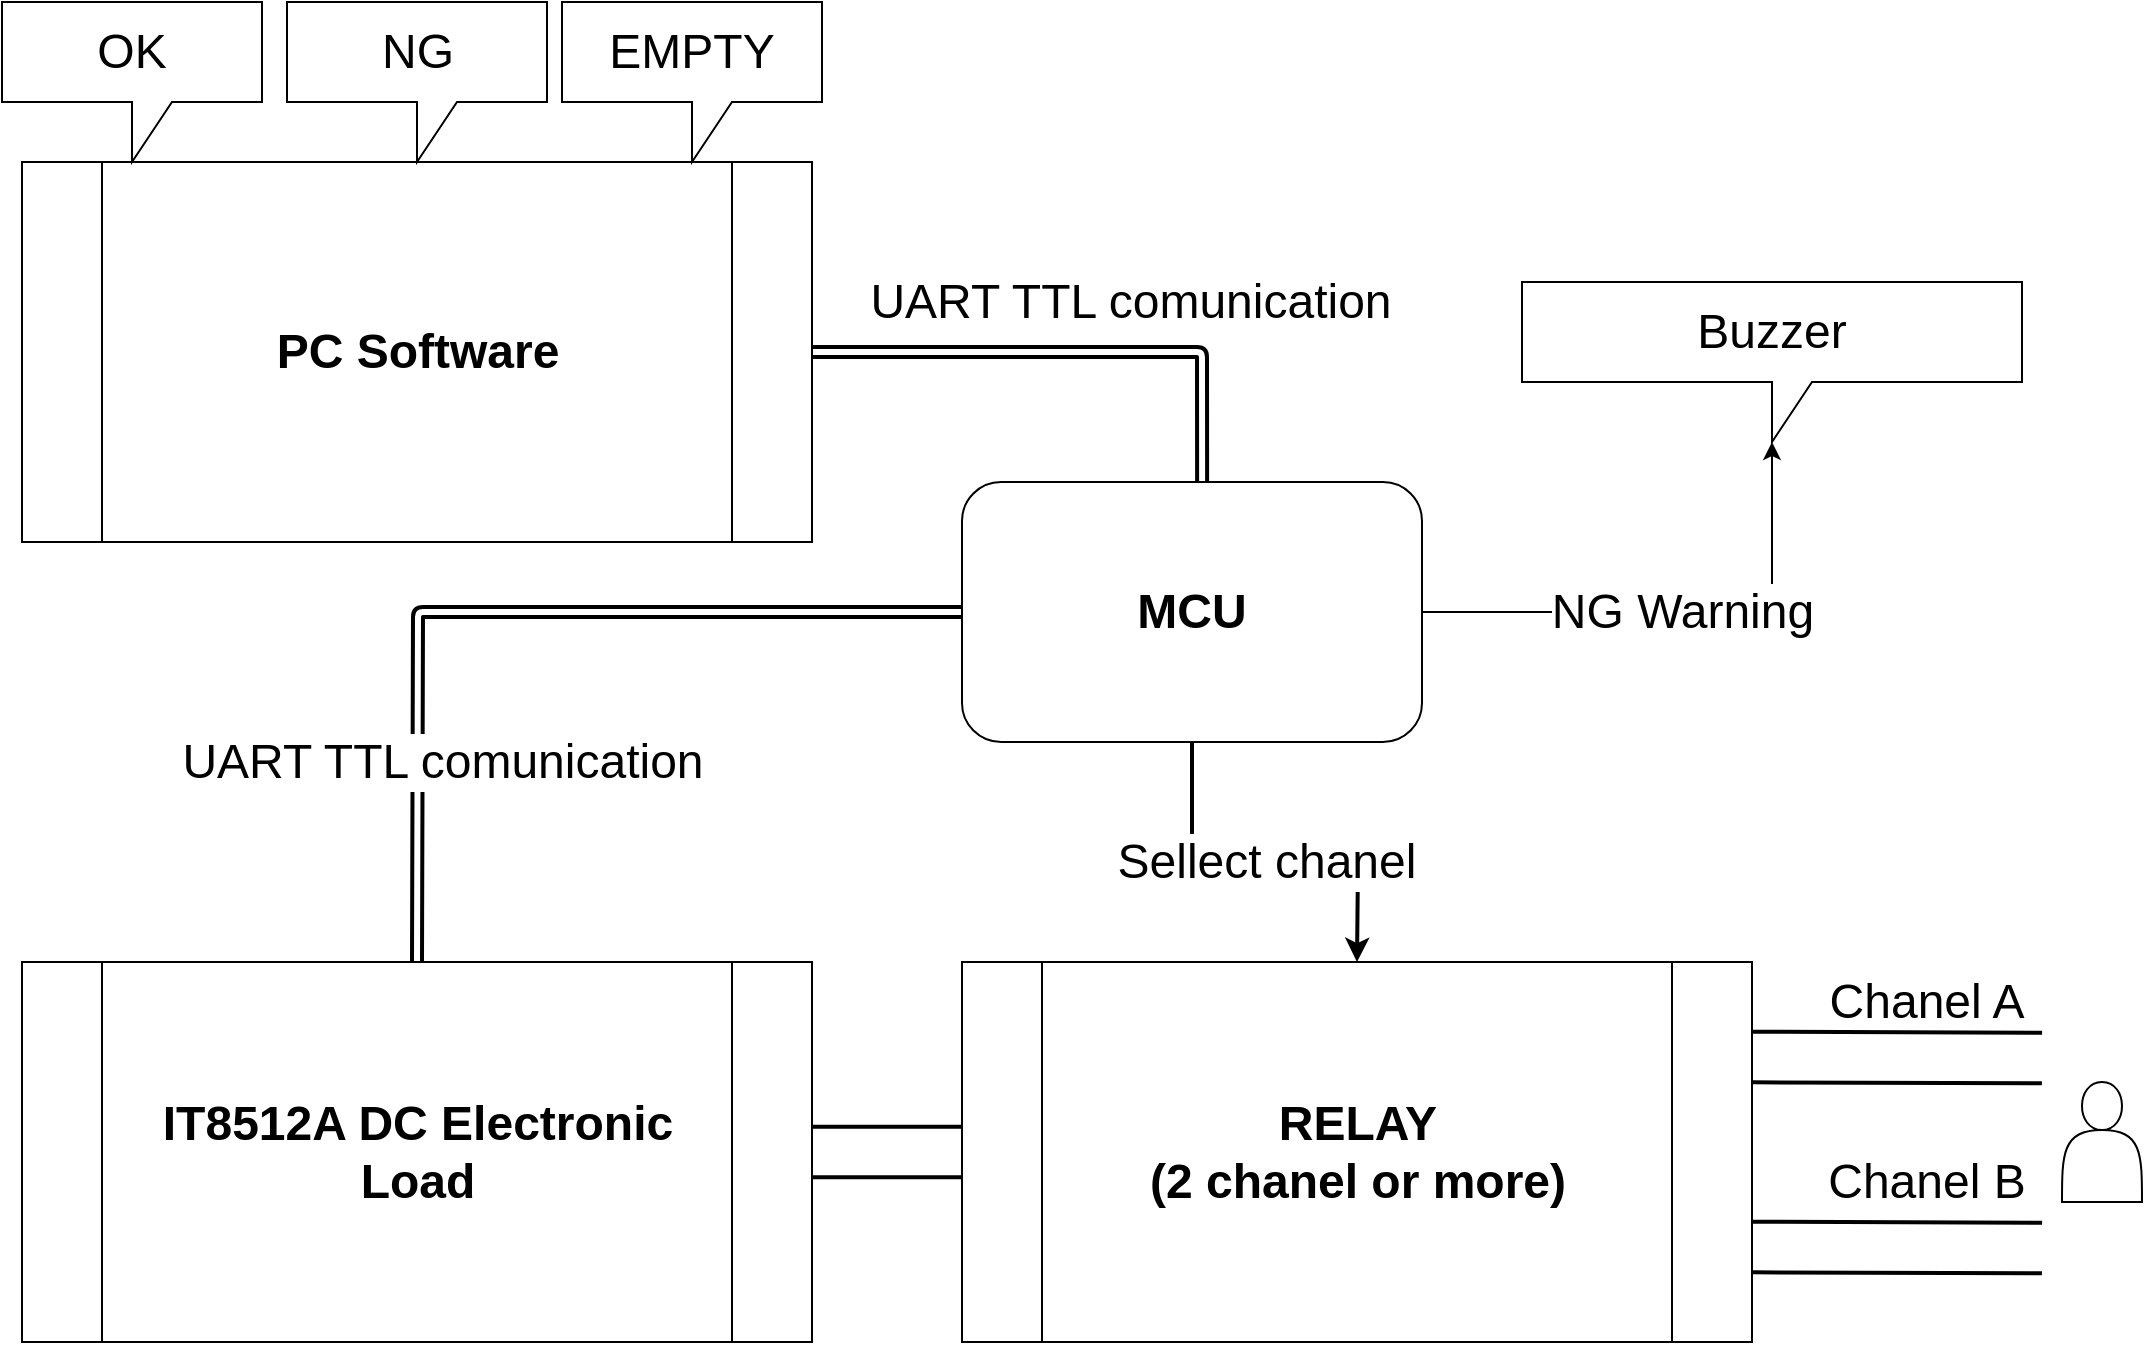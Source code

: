 <mxfile version="13.6.10" type="device"><diagram name="Page-1" id="74e2e168-ea6b-b213-b513-2b3c1d86103e"><mxGraphModel dx="1673" dy="946" grid="1" gridSize="10" guides="1" tooltips="1" connect="1" arrows="1" fold="1" page="1" pageScale="1" pageWidth="1100" pageHeight="850" background="#ffffff" math="0" shadow="0"><root><mxCell id="0"/><mxCell id="1" parent="0"/><mxCell id="amU8NqquGEIIjbm4G-X2-2" value="&lt;b style=&quot;font-size: 24px&quot;&gt;MCU&lt;br&gt;&lt;/b&gt;" style="rounded=1;whiteSpace=wrap;html=1;" vertex="1" parent="1"><mxGeometry x="495" y="320" width="230" height="130" as="geometry"/></mxCell><mxCell id="amU8NqquGEIIjbm4G-X2-3" value="&lt;font style=&quot;font-size: 24px&quot;&gt;Buzzer&lt;/font&gt;" style="shape=callout;whiteSpace=wrap;html=1;perimeter=calloutPerimeter;" vertex="1" parent="1"><mxGeometry x="775" y="220" width="250" height="80" as="geometry"/></mxCell><mxCell id="amU8NqquGEIIjbm4G-X2-5" value="&lt;font style=&quot;font-size: 24px&quot;&gt;NG Warning&lt;/font&gt;" style="endArrow=classic;html=1;exitX=1;exitY=0.5;exitDx=0;exitDy=0;entryX=0;entryY=0;entryDx=125.0;entryDy=80;entryPerimeter=0;" edge="1" parent="1" source="amU8NqquGEIIjbm4G-X2-2" target="amU8NqquGEIIjbm4G-X2-3"><mxGeometry width="50" height="50" relative="1" as="geometry"><mxPoint x="825" y="400" as="sourcePoint"/><mxPoint x="875" y="350" as="targetPoint"/><Array as="points"><mxPoint x="900" y="385"/></Array></mxGeometry></mxCell><mxCell id="amU8NqquGEIIjbm4G-X2-6" value="&lt;b&gt;RELAY&lt;br style=&quot;font-size: 24px&quot;&gt;(2 chanel or more)&lt;/b&gt;" style="shape=process;whiteSpace=wrap;html=1;backgroundOutline=1;fontSize=24;" vertex="1" parent="1"><mxGeometry x="495" y="560" width="395" height="190" as="geometry"/></mxCell><mxCell id="amU8NqquGEIIjbm4G-X2-8" value="" style="shape=link;html=1;fontSize=24;exitX=1;exitY=0.25;exitDx=0;exitDy=0;verticalAlign=middle;spacing=5;strokeWidth=2;targetPerimeterSpacing=10;sourcePerimeterSpacing=11;startSize=6;width=24.286;" edge="1" parent="1" source="amU8NqquGEIIjbm4G-X2-6"><mxGeometry width="100" relative="1" as="geometry"><mxPoint x="905" y="620" as="sourcePoint"/><mxPoint x="1035" y="608" as="targetPoint"/></mxGeometry></mxCell><mxCell id="amU8NqquGEIIjbm4G-X2-9" value="" style="shape=link;html=1;fontSize=24;exitX=1;exitY=0.75;exitDx=0;exitDy=0;verticalAlign=middle;spacing=5;strokeWidth=2;targetPerimeterSpacing=10;sourcePerimeterSpacing=11;startSize=6;width=24.286;" edge="1" parent="1" source="amU8NqquGEIIjbm4G-X2-6"><mxGeometry width="100" relative="1" as="geometry"><mxPoint x="905" y="690" as="sourcePoint"/><mxPoint x="1035" y="703" as="targetPoint"/></mxGeometry></mxCell><mxCell id="amU8NqquGEIIjbm4G-X2-10" value="Chanel A" style="text;html=1;strokeColor=none;fillColor=none;align=center;verticalAlign=middle;whiteSpace=wrap;rounded=0;fontSize=24;" vertex="1" parent="1"><mxGeometry x="920" y="570" width="115" height="20" as="geometry"/></mxCell><mxCell id="amU8NqquGEIIjbm4G-X2-11" value="Chanel B" style="text;html=1;strokeColor=none;fillColor=none;align=center;verticalAlign=middle;whiteSpace=wrap;rounded=0;fontSize=24;" vertex="1" parent="1"><mxGeometry x="920" y="660" width="115" height="20" as="geometry"/></mxCell><mxCell id="amU8NqquGEIIjbm4G-X2-12" value="" style="shape=link;html=1;fontSize=24;verticalAlign=middle;spacing=5;strokeWidth=2;targetPerimeterSpacing=10;sourcePerimeterSpacing=11;startSize=6;width=24.286;entryX=0;entryY=0.5;entryDx=0;entryDy=0;exitX=1;exitY=0.5;exitDx=0;exitDy=0;" edge="1" parent="1" source="amU8NqquGEIIjbm4G-X2-13" target="amU8NqquGEIIjbm4G-X2-6"><mxGeometry width="100" relative="1" as="geometry"><mxPoint x="385" y="655" as="sourcePoint"/><mxPoint x="455" y="655" as="targetPoint"/></mxGeometry></mxCell><mxCell id="amU8NqquGEIIjbm4G-X2-13" value="&lt;b&gt;IT8512A DC Electronic Load&lt;/b&gt;" style="shape=process;whiteSpace=wrap;html=1;backgroundOutline=1;fontSize=24;" vertex="1" parent="1"><mxGeometry x="25" y="560" width="395" height="190" as="geometry"/></mxCell><mxCell id="amU8NqquGEIIjbm4G-X2-14" value="Sellect chanel" style="endArrow=classic;html=1;strokeWidth=2;fontSize=24;exitX=0.5;exitY=1;exitDx=0;exitDy=0;entryX=0.5;entryY=0;entryDx=0;entryDy=0;" edge="1" parent="1" source="amU8NqquGEIIjbm4G-X2-2" target="amU8NqquGEIIjbm4G-X2-6"><mxGeometry relative="1" as="geometry"><mxPoint x="525" y="510" as="sourcePoint"/><mxPoint x="625" y="510" as="targetPoint"/><Array as="points"><mxPoint x="610" y="510"/><mxPoint x="693" y="510"/></Array></mxGeometry></mxCell><mxCell id="amU8NqquGEIIjbm4G-X2-16" value="UART TTL comunication" style="shape=link;html=1;startSize=6;sourcePerimeterSpacing=11;targetPerimeterSpacing=10;strokeWidth=2;fontSize=24;entryX=0;entryY=0.5;entryDx=0;entryDy=0;exitX=0.5;exitY=0;exitDx=0;exitDy=0;" edge="1" parent="1" source="amU8NqquGEIIjbm4G-X2-13" target="amU8NqquGEIIjbm4G-X2-2"><mxGeometry x="-0.552" y="-12" width="100" relative="1" as="geometry"><mxPoint x="285" y="390" as="sourcePoint"/><mxPoint x="385" y="390" as="targetPoint"/><Array as="points"><mxPoint x="223" y="385"/></Array><mxPoint as="offset"/></mxGeometry></mxCell><mxCell id="amU8NqquGEIIjbm4G-X2-17" value="" style="shape=actor;whiteSpace=wrap;html=1;fontSize=24;" vertex="1" parent="1"><mxGeometry x="1045" y="620" width="40" height="60" as="geometry"/></mxCell><mxCell id="amU8NqquGEIIjbm4G-X2-19" value="&lt;b&gt;PC Software&lt;/b&gt;" style="shape=process;whiteSpace=wrap;html=1;backgroundOutline=1;fontSize=24;" vertex="1" parent="1"><mxGeometry x="25" y="160" width="395" height="190" as="geometry"/></mxCell><mxCell id="amU8NqquGEIIjbm4G-X2-20" value="UART TTL comunication" style="shape=link;html=1;startSize=6;sourcePerimeterSpacing=11;targetPerimeterSpacing=10;strokeWidth=2;fontSize=24;entryX=1;entryY=0.5;entryDx=0;entryDy=0;exitX=0.522;exitY=0;exitDx=0;exitDy=0;exitPerimeter=0;" edge="1" parent="1" source="amU8NqquGEIIjbm4G-X2-2" target="amU8NqquGEIIjbm4G-X2-19"><mxGeometry x="-0.258" y="25" width="100" relative="1" as="geometry"><mxPoint x="605" y="315" as="sourcePoint"/><mxPoint x="877.5" y="140" as="targetPoint"/><Array as="points"><mxPoint x="615" y="255"/></Array><mxPoint x="-5" y="-50" as="offset"/></mxGeometry></mxCell><mxCell id="amU8NqquGEIIjbm4G-X2-21" value="&lt;font style=&quot;font-size: 24px&quot;&gt;OK&lt;/font&gt;" style="shape=callout;whiteSpace=wrap;html=1;perimeter=calloutPerimeter;" vertex="1" parent="1"><mxGeometry x="15" y="80" width="130" height="80" as="geometry"/></mxCell><mxCell id="amU8NqquGEIIjbm4G-X2-22" value="&lt;font style=&quot;font-size: 24px&quot;&gt;NG&lt;/font&gt;" style="shape=callout;whiteSpace=wrap;html=1;perimeter=calloutPerimeter;" vertex="1" parent="1"><mxGeometry x="157.5" y="80" width="130" height="80" as="geometry"/></mxCell><mxCell id="amU8NqquGEIIjbm4G-X2-23" value="&lt;font style=&quot;font-size: 24px&quot;&gt;EMPTY&lt;/font&gt;" style="shape=callout;whiteSpace=wrap;html=1;perimeter=calloutPerimeter;" vertex="1" parent="1"><mxGeometry x="295" y="80" width="130" height="80" as="geometry"/></mxCell></root></mxGraphModel></diagram></mxfile>